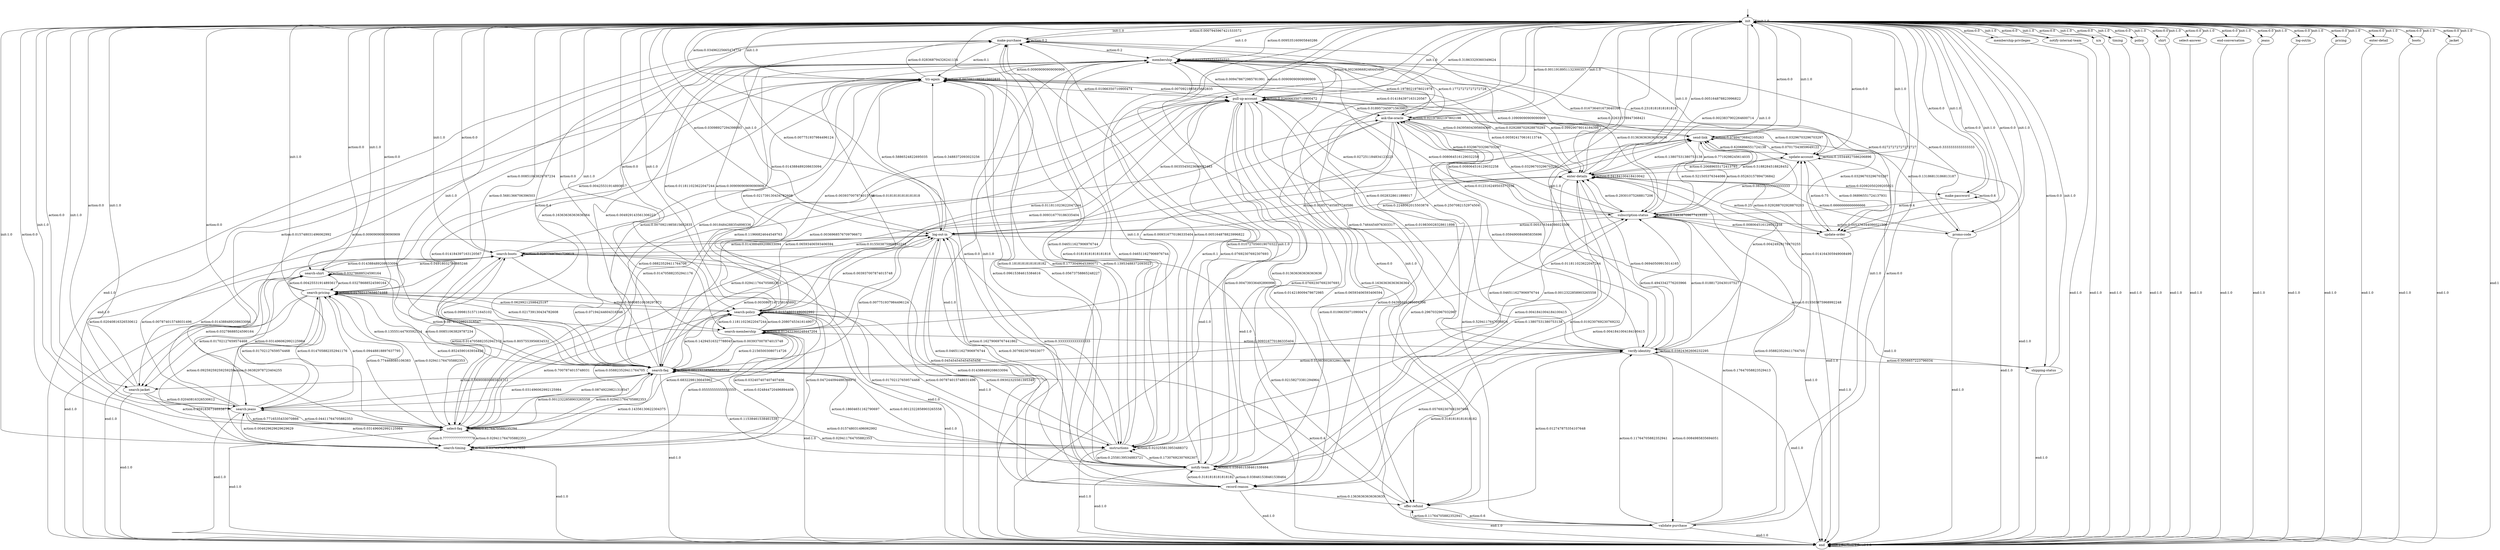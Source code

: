digraph learned_mdp {
s0 [label="init"];
s1 [label="make-purchase"];
s2 [label="search-pricing"];
s3 [label="membership"];
s4 [label="search-boots"];
s5 [label="membership-privileges"];
s6 [label="try-again"];
s7 [label="record-reason"];
s8 [label="notify-team"];
s9 [label="log-out-in"];
s10 [label="offer-refund"];
s11 [label="update-account"];
s12 [label="subscription-status"];
s13 [label="notify-internal-team"];
s14 [label="n/a"];
s15 [label="search-timing"];
s16 [label="validate-purchase"];
s17 [label="timing"];
s18 [label="policy"];
s19 [label="search-jacket"];
s20 [label="select-faq"];
s21 [label="search-faq"];
s22 [label="shirt"];
s23 [label="verify-identity"];
s24 [label="instructions"];
s25 [label="select-answer"];
s26 [label="enter-details"];
s27 [label="ask-the-oracle"];
s28 [label="end-conversation"];
s29 [label="jeans"];
s30 [label="log-out/in"];
s31 [label="make-password"];
s32 [label="update-order"];
s33 [label="search-shirt"];
s34 [label="promo-code"];
s35 [label="pricing"];
s36 [label="send-link"];
s37 [label="enter-detail"];
s38 [label="shipping-status"];
s39 [label="search-jeans"];
s40 [label="pull-up-account"];
s41 [label="boots"];
s42 [label="search-policy"];
s43 [label="jacket"];
s44 [label="search-membership"];
s45 [label="end"];
s0 -> s0  [label="init:1.0"];
s0 -> s1  [label="action:0.0007945967421533572"];
s0 -> s2  [label="action:0.0"];
s0 -> s3  [label="action:0.009535160905840286"];
s0 -> s4  [label="action:0.0"];
s0 -> s5  [label="action:0.0"];
s0 -> s6  [label="action:0.03496225665474772"];
s0 -> s7  [label="action:0.0"];
s0 -> s8  [label="action:0.010727056019070322"];
s0 -> s9  [label="action:0.03098927294398093"];
s0 -> s10  [label="action:0.0"];
s0 -> s11  [label="action:0.0"];
s0 -> s12  [label="action:0.0023837902264600714"];
s0 -> s13  [label="action:0.0"];
s0 -> s14  [label="action:0.0"];
s0 -> s15  [label="action:0.0"];
s0 -> s16  [label="action:0.0"];
s0 -> s17  [label="action:0.0"];
s0 -> s18  [label="action:0.0"];
s0 -> s19  [label="action:0.0"];
s0 -> s20  [label="action:0.0"];
s0 -> s21  [label="action:0.5681366706396503"];
s0 -> s22  [label="action:0.0"];
s0 -> s23  [label="action:0.012316249503377036"];
s0 -> s24  [label="action:0.005164878823996822"];
s0 -> s25  [label="action:0.0"];
s0 -> s26  [label="action:0.005164878823996822"];
s0 -> s27  [label="action:0.0011918951132300357"];
s0 -> s28  [label="action:0.0"];
s0 -> s29  [label="action:0.0"];
s0 -> s30  [label="action:0.0"];
s0 -> s31  [label="action:0.0"];
s0 -> s32  [label="action:0.0"];
s0 -> s33  [label="action:0.0"];
s0 -> s34  [label="action:0.0"];
s0 -> s35  [label="action:0.0"];
s0 -> s36  [label="action:0.0"];
s0 -> s37  [label="action:0.0"];
s0 -> s38  [label="action:0.0"];
s0 -> s39  [label="action:0.0"];
s0 -> s40  [label="action:0.31863329360349624"];
s0 -> s41  [label="action:0.0"];
s0 -> s42  [label="action:0.0"];
s0 -> s43  [label="action:0.0"];
s0 -> s44  [label="action:0.0"];
s0 -> s45  [label="end:1"];
s1 -> s0  [label="init:1.0"];
s1 -> s1  [label="action:0.2"];
s1 -> s3  [label="action:0.2"];
s1 -> s6  [label="action:0.1"];
s1 -> s8  [label="action:0.1"];
s1 -> s21  [label="action:0.4"];
s1 -> s45 [label="end:1.0"];
s2 -> s0  [label="init:1.0"];
s2 -> s2  [label="action:0.01702127659574468"];
s2 -> s3  [label="action:0.00851063829787234"];
s2 -> s6  [label="action:0.00425531914893617"];
s2 -> s8  [label="action:0.01702127659574468"];
s2 -> s15  [label="action:0.06382978723404255"];
s2 -> s19  [label="action:0.01702127659574468"];
s2 -> s20  [label="action:0.774468085106383"];
s2 -> s21  [label="action:0.00851063829787234"];
s2 -> s33  [label="action:0.00425531914893617"];
s2 -> s39  [label="action:0.01702127659574468"];
s2 -> s42  [label="action:0.06808510638297872"];
s2 -> s45 [label="end:1.0"];
s3 -> s0  [label="init:1.0"];
s3 -> s3  [label="action:0.02727272727272727"];
s3 -> s6  [label="action:0.00909090909090909"];
s3 -> s7  [label="action:0.013636363636363636"];
s3 -> s10  [label="action:0.16363636363636364"];
s3 -> s11  [label="action:0.2318181818181818"];
s3 -> s12  [label="action:0.013636363636363636"];
s3 -> s21  [label="action:0.16363636363636364"];
s3 -> s24  [label="action:0.01818181818181818"];
s3 -> s26  [label="action:0.10909090909090909"];
s3 -> s27  [label="action:0.17727272727272728"];
s3 -> s32  [label="action:0.02727272727272727"];
s3 -> s39  [label="action:0.00909090909090909"];
s3 -> s40  [label="action:0.00909090909090909"];
s3 -> s42  [label="action:0.00909090909090909"];
s3 -> s44  [label="action:0.01818181818181818"];
s3 -> s45 [label="end:1.0"];
s4 -> s0  [label="init:1.0"];
s4 -> s4  [label="action:0.02877697841726619"];
s4 -> s6  [label="action:0.014388489208633094"];
s4 -> s7  [label="action:0.014388489208633094"];
s4 -> s9  [label="action:0.014388489208633094"];
s4 -> s10  [label="action:0.02158273381294964"];
s4 -> s19  [label="action:0.014388489208633094"];
s4 -> s20  [label="action:0.8057553956834532"];
s4 -> s21  [label="action:0.07194244604316546"];
s4 -> s33  [label="action:0.014388489208633094"];
s4 -> s45 [label="end:1.0"];
s5 -> s0  [label="init:1.0"];
s5 -> s45 [label="end:1.0"];
s6 -> s0  [label="init:1.0"];
s6 -> s1  [label="action:0.028368794326241134"];
s6 -> s6  [label="action:0.0070921985815602835"];
s6 -> s8  [label="action:0.05673758865248227"];
s6 -> s9  [label="action:0.5886524822695035"];
s6 -> s20  [label="action:0.014184397163120567"];
s6 -> s21  [label="action:0.0070921985815602835"];
s6 -> s24  [label="action:0.1773049645390071"];
s6 -> s26  [label="action:0.09929078014184398"];
s6 -> s27  [label="action:0.014184397163120567"];
s6 -> s40  [label="action:0.0070921985815602835"];
s6 -> s45 [label="end:1.0"];
s7 -> s0  [label="init:1.0"];
s7 -> s1  [label="action:0.18181818181818182"];
s7 -> s8  [label="action:0.3181818181818182"];
s7 -> s9  [label="action:0.045454545454545456"];
s7 -> s10  [label="action:0.13636363636363635"];
s7 -> s23  [label="action:0.3181818181818182"];
s7 -> s45 [label="end:1.0"];
s8 -> s0  [label="init:1.0"];
s8 -> s1  [label="action:0.07692307692307693"];
s8 -> s6  [label="action:0.09615384615384616"];
s8 -> s7  [label="action:0.038461538461538464"];
s8 -> s8  [label="action:0.038461538461538464"];
s8 -> s9  [label="action:0.3076923076923077"];
s8 -> s21  [label="action:0.11538461538461539"];
s8 -> s23  [label="action:0.057692307692307696"];
s8 -> s24  [label="action:0.17307692307692307"];
s8 -> s26  [label="action:0.019230769230769232"];
s8 -> s40  [label="action:0.07692307692307693"];
s8 -> s45 [label="end:1.0"];
s9 -> s0  [label="init:1.0"];
s9 -> s1  [label="action:0.007751937984496124"];
s9 -> s4  [label="action:0.015503875968992248"];
s9 -> s6  [label="action:0.3488372093023256"];
s9 -> s8  [label="action:0.046511627906976744"];
s9 -> s21  [label="action:0.007751937984496124"];
s9 -> s24  [label="action:0.3333333333333333"];
s9 -> s26  [label="action:0.2248062015503876"];
s9 -> s38  [label="action:0.015503875968992248"];
s9 -> s45 [label="end:1.0"];
s10 -> s0  [label="init:1.0"];
s10 -> s16  [label="action:0.6"];
s10 -> s21  [label="action:0.4"];
s10 -> s45 [label="end:1.0"];
s11 -> s0  [label="init:1.0"];
s11 -> s11  [label="action:0.10344827586206896"];
s11 -> s26  [label="action:0.20689655172413793"];
s11 -> s32  [label="action:0.06896551724137931"];
s11 -> s36  [label="action:0.6206896551724138"];
s11 -> s45 [label="end:1.0"];
s12 -> s0  [label="init:1.0"];
s12 -> s9  [label="action:0.005376344086021506"];
s12 -> s11  [label="action:0.08333333333333333"];
s12 -> s12  [label="action:0.04838709677419355"];
s12 -> s23  [label="action:0.01881720430107527"];
s12 -> s26  [label="action:0.29301075268817206"];
s12 -> s27  [label="action:0.008064516129032258"];
s12 -> s32  [label="action:0.008064516129032258"];
s12 -> s34  [label="action:0.005376344086021506"];
s12 -> s36  [label="action:0.521505376344086"];
s12 -> s40  [label="action:0.008064516129032258"];
s12 -> s45 [label="end:1.0"];
s13 -> s0  [label="init:1.0"];
s13 -> s45 [label="end:1.0"];
s14 -> s0  [label="init:1.0"];
s14 -> s45 [label="end:1.0"];
s15 -> s0  [label="init:1.0"];
s15 -> s2  [label="action:0.09259259259259259"];
s15 -> s15  [label="action:0.037037037037037035"];
s15 -> s20  [label="action:0.7777777777777778"];
s15 -> s39  [label="action:0.004629629629629629"];
s15 -> s42  [label="action:0.032407407407407406"];
s15 -> s44  [label="action:0.05555555555555555"];
s15 -> s45 [label="end:1.0"];
s16 -> s0  [label="init:1.0"];
s16 -> s10  [label="action:0.11764705882352941"];
s16 -> s12  [label="action:0.17647058823529413"];
s16 -> s23  [label="action:0.11764705882352941"];
s16 -> s26  [label="action:0.058823529411764705"];
s16 -> s27  [label="action:0.5294117647058824"];
s16 -> s45 [label="end:1.0"];
s17 -> s0  [label="init:1.0"];
s17 -> s45 [label="end:1.0"];
s18 -> s0  [label="init:1.0"];
s18 -> s45 [label="end:1.0"];
s19 -> s0  [label="init:1.0"];
s19 -> s4  [label="action:0.02040816326530612"];
s19 -> s20  [label="action:0.9591836734693877"];
s19 -> s39  [label="action:0.02040816326530612"];
s19 -> s45 [label="end:1.0"];
s20 -> s0  [label="init:1.0"];
s20 -> s2  [label="action:0.029411764705882353"];
s20 -> s4  [label="action:0.014705882352941176"];
s20 -> s15  [label="action:0.029411764705882353"];
s20 -> s20  [label="action:0.6176470588235294"];
s20 -> s21  [label="action:0.029411764705882353"];
s20 -> s24  [label="action:0.029411764705882353"];
s20 -> s27  [label="action:0.014705882352941176"];
s20 -> s33  [label="action:0.014705882352941176"];
s20 -> s36  [label="action:0.029411764705882353"];
s20 -> s39  [label="action:0.04411764705882353"];
s20 -> s40  [label="action:0.08823529411764706"];
s20 -> s42  [label="action:0.058823529411764705"];
s20 -> s45 [label="end:1.0"];
s21 -> s0  [label="init:1.0"];
s21 -> s2  [label="action:0.13555144793592114"];
s21 -> s3  [label="action:0.004929143561306223"];
s21 -> s4  [label="action:0.09981515711645102"];
s21 -> s6  [label="action:0.0018484288354898336"];
s21 -> s9  [label="action:0.0030807147258163892"];
s21 -> s12  [label="action:0.0012322858903265558"];
s21 -> s15  [label="action:0.14356130622304375"];
s21 -> s19  [label="action:0.06900800985828712"];
s21 -> s20  [label="action:0.0012322858903265558"];
s21 -> s21  [label="action:0.0012322858903265558"];
s21 -> s24  [label="action:0.0012322858903265558"];
s21 -> s33  [label="action:0.08749229821318547"];
s21 -> s39  [label="action:0.08749229821318547"];
s21 -> s40  [label="action:0.0036968576709796672"];
s21 -> s42  [label="action:0.14294516327788045"];
s21 -> s44  [label="action:0.21565003080714726"];
s21 -> s45 [label="end:1.0"];
s22 -> s0  [label="init:1.0"];
s22 -> s45 [label="end:1.0"];
s23 -> s0  [label="init:1.0"];
s23 -> s1  [label="action:0.0028328611898017"];
s23 -> s3  [label="action:0.2507082152974504"];
s23 -> s10  [label="action:0.012747875354107648"];
s23 -> s11  [label="action:0.014164305949008499"];
s23 -> s12  [label="action:0.4943342776203966"];
s23 -> s16  [label="action:0.0084985835694051"];
s23 -> s21  [label="action:0.019830028328611898"];
s23 -> s23  [label="action:0.03824362606232295"];
s23 -> s26  [label="action:0.06940509915014165"];
s23 -> s27  [label="action:0.059490084985835696"];
s23 -> s36  [label="action:0.00424929178470255"];
s23 -> s38  [label="action:0.0056657223796034"];
s23 -> s40  [label="action:0.019830028328611898"];
s23 -> s45 [label="end:1.0"];
s24 -> s0  [label="init:1.0"];
s24 -> s1  [label="action:0.046511627906976744"];
s24 -> s3  [label="action:0.046511627906976744"];
s24 -> s6  [label="action:0.13953488372093023"];
s24 -> s8  [label="action:0.2558139534883721"];
s24 -> s9  [label="action:0.16279069767441862"];
s24 -> s21  [label="action:0.18604651162790697"];
s24 -> s24  [label="action:0.023255813953488372"];
s24 -> s36  [label="action:0.046511627906976744"];
s24 -> s42  [label="action:0.09302325581395349"];
s24 -> s45 [label="end:1.0"];
s25 -> s0  [label="init:1.0"];
s25 -> s45 [label="end:1.0"];
s26 -> s0  [label="init:1.0"];
s26 -> s1  [label="action:0.016736401673640166"];
s26 -> s6  [label="action:0.029288702928870293"];
s26 -> s7  [label="action:0.0041841004184100415"];
s26 -> s8  [label="action:0.13807531380753138"];
s26 -> s9  [label="action:0.058577405857740586"];
s26 -> s11  [label="action:0.5188284518828452"];
s26 -> s24  [label="action:0.0041841004184100415"];
s26 -> s26  [label="action:0.04184100418410042"];
s26 -> s31  [label="action:0.02092050209205021"];
s26 -> s32  [label="action:0.029288702928870293"];
s26 -> s36  [label="action:0.13807531380753138"];
s26 -> s45 [label="end:1.0"];
s27 -> s0  [label="init:1.0"];
s27 -> s3  [label="action:0.1978021978021978"];
s27 -> s7  [label="action:0.04395604395604396"];
s27 -> s8  [label="action:0.06593406593406594"];
s27 -> s10  [label="action:0.2967032967032967"];
s27 -> s11  [label="action:0.03296703296703297"];
s27 -> s12  [label="action:0.03296703296703297"];
s27 -> s21  [label="action:0.06593406593406594"];
s27 -> s26  [label="action:0.03296703296703297"];
s27 -> s27  [label="action:0.02197802197802198"];
s27 -> s32  [label="action:0.03296703296703297"];
s27 -> s34  [label="action:0.13186813186813187"];
s27 -> s36  [label="action:0.04395604395604396"];
s27 -> s45 [label="end:1.0"];
s28 -> s0  [label="init:1.0"];
s28 -> s45 [label="end:1.0"];
s29 -> s0  [label="init:1.0"];
s29 -> s45 [label="end:1.0"];
s30 -> s0  [label="init:1.0"];
s30 -> s45 [label="end:1.0"];
s31 -> s0  [label="init:1.0"];
s31 -> s12  [label="action:0.4"];
s31 -> s31  [label="action:0.6"];
s31 -> s45 [label="end:1.0"];
s32 -> s0  [label="init:1.0"];
s32 -> s11  [label="action:0.75"];
s32 -> s26  [label="action:0.25"];
s32 -> s45 [label="end:1.0"];
s33 -> s0  [label="init:1.0"];
s33 -> s2  [label="action:0.03278688524590164"];
s33 -> s4  [label="action:0.04918032786885246"];
s33 -> s19  [label="action:0.03278688524590164"];
s33 -> s20  [label="action:0.8524590163934426"];
s33 -> s33  [label="action:0.03278688524590164"];
s33 -> s45 [label="end:1.0"];
s34 -> s0  [label="init:1.0"];
s34 -> s3  [label="action:0.3333333333333333"];
s34 -> s26  [label="action:0.6666666666666666"];
s34 -> s45 [label="end:1.0"];
s35 -> s0  [label="init:1.0"];
s35 -> s45 [label="end:1.0"];
s36 -> s0  [label="init:1.0"];
s36 -> s11  [label="action:0.07017543859649122"];
s36 -> s12  [label="action:0.05263157894736842"];
s36 -> s26  [label="action:0.7719298245614035"];
s36 -> s36  [label="action:0.07894736842105263"];
s36 -> s40  [label="action:0.02631578947368421"];
s36 -> s45 [label="end:1.0"];
s37 -> s0  [label="init:1.0"];
s37 -> s45 [label="end:1.0"];
s38 -> s0  [label="init:1.0"];
s38 -> s45 [label="end:1.0"];
s39 -> s0  [label="init:1.0"];
s39 -> s2  [label="action:0.09448818897637795"];
s39 -> s3  [label="action:0.015748031496062992"];
s39 -> s9  [label="action:0.007874015748031496"];
s39 -> s15  [label="action:0.031496062992125984"];
s39 -> s20  [label="action:0.7716535433070866"];
s39 -> s21  [label="action:0.031496062992125984"];
s39 -> s24  [label="action:0.015748031496062992"];
s39 -> s33  [label="action:0.031496062992125984"];
s39 -> s45 [label="end:1.0"];
s40 -> s0  [label="init:1.0"];
s40 -> s1  [label="action:0.002369668246445498"];
s40 -> s3  [label="action:0.009478672985781991"];
s40 -> s6  [label="action:0.01066350710900474"];
s40 -> s7  [label="action:0.014218009478672985"];
s40 -> s8  [label="action:0.004739336492890996"];
s40 -> s9  [label="action:0.0035545023696682463"];
s40 -> s12  [label="action:0.027251184834123223"];
s40 -> s16  [label="action:0.01066350710900474"];
s40 -> s21  [label="action:0.11966824644549763"];
s40 -> s23  [label="action:0.7464454976303317"];
s40 -> s26  [label="action:0.005924170616113744"];
s40 -> s27  [label="action:0.018957345971563982"];
s40 -> s40  [label="action:0.026066350710900472"];
s40 -> s45 [label="end:1.0"];
s41 -> s0  [label="init:1.0"];
s41 -> s45 [label="end:1.0"];
s42 -> s0  [label="init:1.0"];
s42 -> s2  [label="action:0.06299212598425197"];
s42 -> s3  [label="action:0.011811023622047244"];
s42 -> s6  [label="action:0.003937007874015748"];
s42 -> s9  [label="action:0.003937007874015748"];
s42 -> s12  [label="action:0.011811023622047244"];
s42 -> s15  [label="action:0.047244094488188976"];
s42 -> s20  [label="action:0.7007874015748031"];
s42 -> s21  [label="action:0.003937007874015748"];
s42 -> s24  [label="action:0.007874015748031496"];
s42 -> s40  [label="action:0.011811023622047244"];
s42 -> s42  [label="action:0.015748031496062992"];
s42 -> s44  [label="action:0.11811023622047244"];
s42 -> s45 [label="end:1.0"];
s43 -> s0  [label="init:1.0"];
s43 -> s45 [label="end:1.0"];
s44 -> s0  [label="init:1.0"];
s44 -> s2  [label="action:0.021739130434782608"];
s44 -> s3  [label="action:0.021739130434782608"];
s44 -> s15  [label="action:0.024844720496894408"];
s44 -> s20  [label="action:0.6832298136645962"];
s44 -> s23  [label="action:0.009316770186335404"];
s44 -> s36  [label="action:0.009316770186335404"];
s44 -> s40  [label="action:0.009316770186335404"];
s44 -> s42  [label="action:0.2080745341614907"];
s44 -> s44  [label="action:0.012422360248447204"];
s44 -> s45 [label="end:1.0"];
s45 -> s45 [label="init:1.0"];
s45 -> s45  [label="action:1.0"];
s45 -> s45  [label="end:1.0"];
__start0 [label="", shape=none];
__start0 -> s0  [label=""];
}